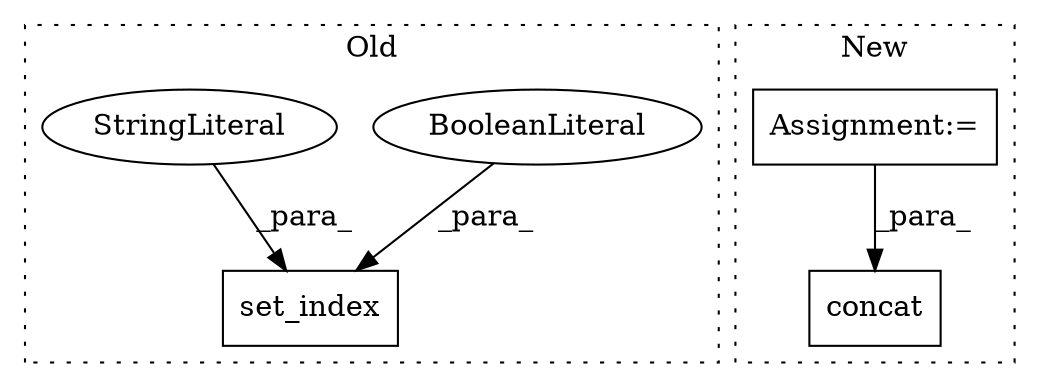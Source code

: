 digraph G {
subgraph cluster0 {
1 [label="set_index" a="32" s="7000,7027" l="10,1" shape="box"];
3 [label="BooleanLiteral" a="9" s="7023" l="4" shape="ellipse"];
4 [label="StringLiteral" a="45" s="7010" l="6" shape="ellipse"];
label = "Old";
style="dotted";
}
subgraph cluster1 {
2 [label="concat" a="32" s="6434,6629" l="20,1" shape="box"];
5 [label="Assignment:=" a="7" s="6602" l="23" shape="box"];
label = "New";
style="dotted";
}
3 -> 1 [label="_para_"];
4 -> 1 [label="_para_"];
5 -> 2 [label="_para_"];
}